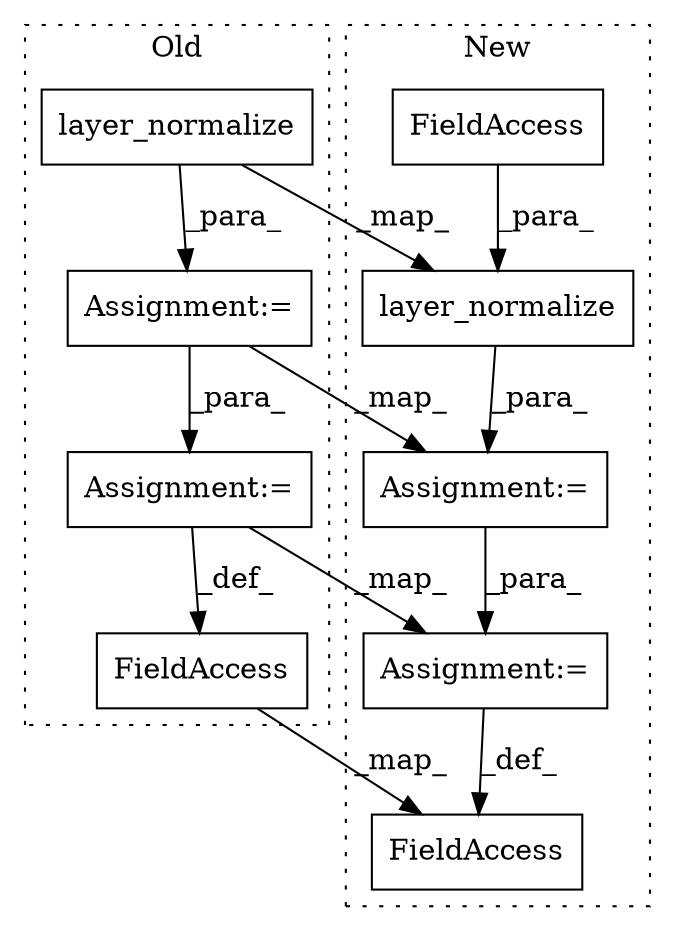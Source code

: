 digraph G {
subgraph cluster0 {
1 [label="layer_normalize" a="32" s="3966,3990" l="16,1" shape="box"];
4 [label="FieldAccess" a="22" s="5307" l="8" shape="box"];
6 [label="Assignment:=" a="7" s="4175" l="1" shape="box"];
8 [label="Assignment:=" a="7" s="4006" l="1" shape="box"];
label = "Old";
style="dotted";
}
subgraph cluster1 {
2 [label="layer_normalize" a="32" s="4082,4106" l="16,1" shape="box"];
3 [label="FieldAccess" a="22" s="5411" l="8" shape="box"];
5 [label="FieldAccess" a="22" s="3699" l="8" shape="box"];
7 [label="Assignment:=" a="7" s="4251" l="1" shape="box"];
9 [label="Assignment:=" a="7" s="4047" l="1" shape="box"];
label = "New";
style="dotted";
}
1 -> 8 [label="_para_"];
1 -> 2 [label="_map_"];
2 -> 9 [label="_para_"];
4 -> 3 [label="_map_"];
5 -> 2 [label="_para_"];
6 -> 4 [label="_def_"];
6 -> 7 [label="_map_"];
7 -> 3 [label="_def_"];
8 -> 9 [label="_map_"];
8 -> 6 [label="_para_"];
9 -> 7 [label="_para_"];
}